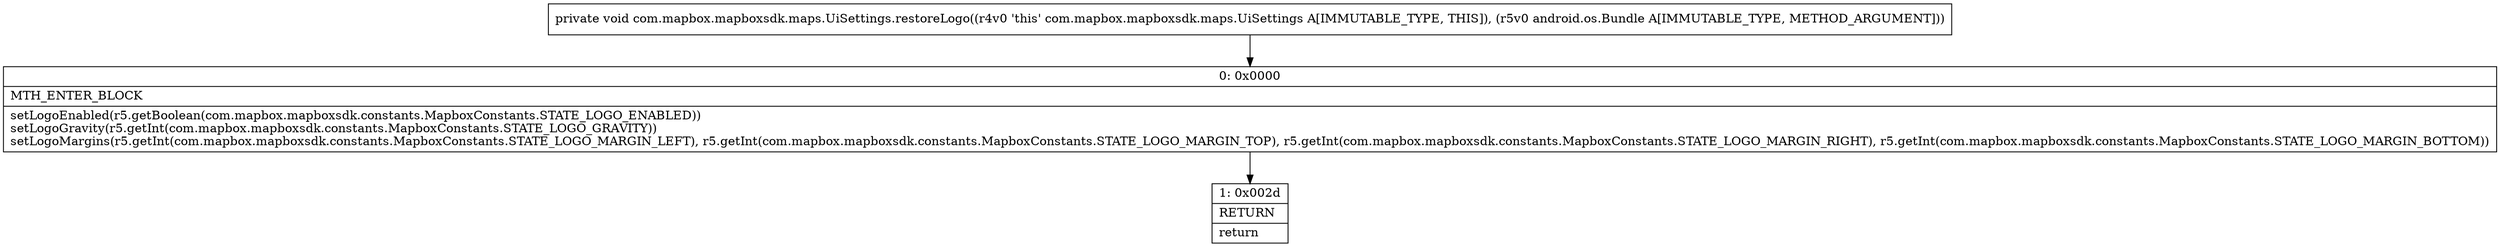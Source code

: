 digraph "CFG forcom.mapbox.mapboxsdk.maps.UiSettings.restoreLogo(Landroid\/os\/Bundle;)V" {
Node_0 [shape=record,label="{0\:\ 0x0000|MTH_ENTER_BLOCK\l|setLogoEnabled(r5.getBoolean(com.mapbox.mapboxsdk.constants.MapboxConstants.STATE_LOGO_ENABLED))\lsetLogoGravity(r5.getInt(com.mapbox.mapboxsdk.constants.MapboxConstants.STATE_LOGO_GRAVITY))\lsetLogoMargins(r5.getInt(com.mapbox.mapboxsdk.constants.MapboxConstants.STATE_LOGO_MARGIN_LEFT), r5.getInt(com.mapbox.mapboxsdk.constants.MapboxConstants.STATE_LOGO_MARGIN_TOP), r5.getInt(com.mapbox.mapboxsdk.constants.MapboxConstants.STATE_LOGO_MARGIN_RIGHT), r5.getInt(com.mapbox.mapboxsdk.constants.MapboxConstants.STATE_LOGO_MARGIN_BOTTOM))\l}"];
Node_1 [shape=record,label="{1\:\ 0x002d|RETURN\l|return\l}"];
MethodNode[shape=record,label="{private void com.mapbox.mapboxsdk.maps.UiSettings.restoreLogo((r4v0 'this' com.mapbox.mapboxsdk.maps.UiSettings A[IMMUTABLE_TYPE, THIS]), (r5v0 android.os.Bundle A[IMMUTABLE_TYPE, METHOD_ARGUMENT])) }"];
MethodNode -> Node_0;
Node_0 -> Node_1;
}

